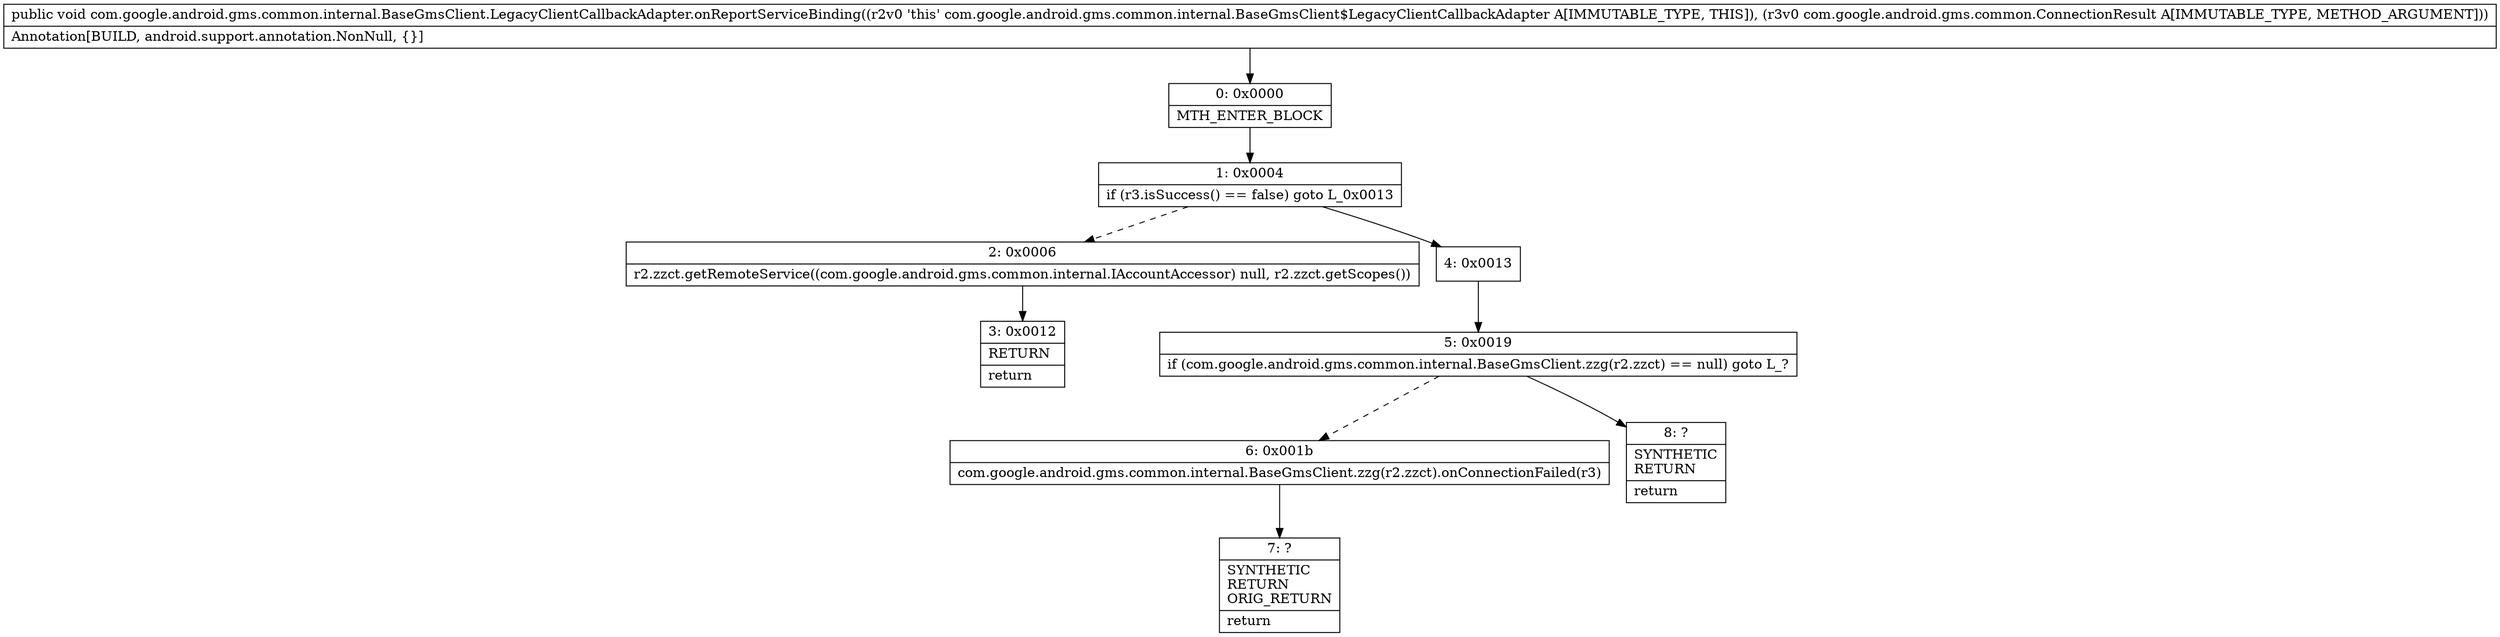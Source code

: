 digraph "CFG forcom.google.android.gms.common.internal.BaseGmsClient.LegacyClientCallbackAdapter.onReportServiceBinding(Lcom\/google\/android\/gms\/common\/ConnectionResult;)V" {
Node_0 [shape=record,label="{0\:\ 0x0000|MTH_ENTER_BLOCK\l}"];
Node_1 [shape=record,label="{1\:\ 0x0004|if (r3.isSuccess() == false) goto L_0x0013\l}"];
Node_2 [shape=record,label="{2\:\ 0x0006|r2.zzct.getRemoteService((com.google.android.gms.common.internal.IAccountAccessor) null, r2.zzct.getScopes())\l}"];
Node_3 [shape=record,label="{3\:\ 0x0012|RETURN\l|return\l}"];
Node_4 [shape=record,label="{4\:\ 0x0013}"];
Node_5 [shape=record,label="{5\:\ 0x0019|if (com.google.android.gms.common.internal.BaseGmsClient.zzg(r2.zzct) == null) goto L_?\l}"];
Node_6 [shape=record,label="{6\:\ 0x001b|com.google.android.gms.common.internal.BaseGmsClient.zzg(r2.zzct).onConnectionFailed(r3)\l}"];
Node_7 [shape=record,label="{7\:\ ?|SYNTHETIC\lRETURN\lORIG_RETURN\l|return\l}"];
Node_8 [shape=record,label="{8\:\ ?|SYNTHETIC\lRETURN\l|return\l}"];
MethodNode[shape=record,label="{public void com.google.android.gms.common.internal.BaseGmsClient.LegacyClientCallbackAdapter.onReportServiceBinding((r2v0 'this' com.google.android.gms.common.internal.BaseGmsClient$LegacyClientCallbackAdapter A[IMMUTABLE_TYPE, THIS]), (r3v0 com.google.android.gms.common.ConnectionResult A[IMMUTABLE_TYPE, METHOD_ARGUMENT]))  | Annotation[BUILD, android.support.annotation.NonNull, \{\}]\l}"];
MethodNode -> Node_0;
Node_0 -> Node_1;
Node_1 -> Node_2[style=dashed];
Node_1 -> Node_4;
Node_2 -> Node_3;
Node_4 -> Node_5;
Node_5 -> Node_6[style=dashed];
Node_5 -> Node_8;
Node_6 -> Node_7;
}

